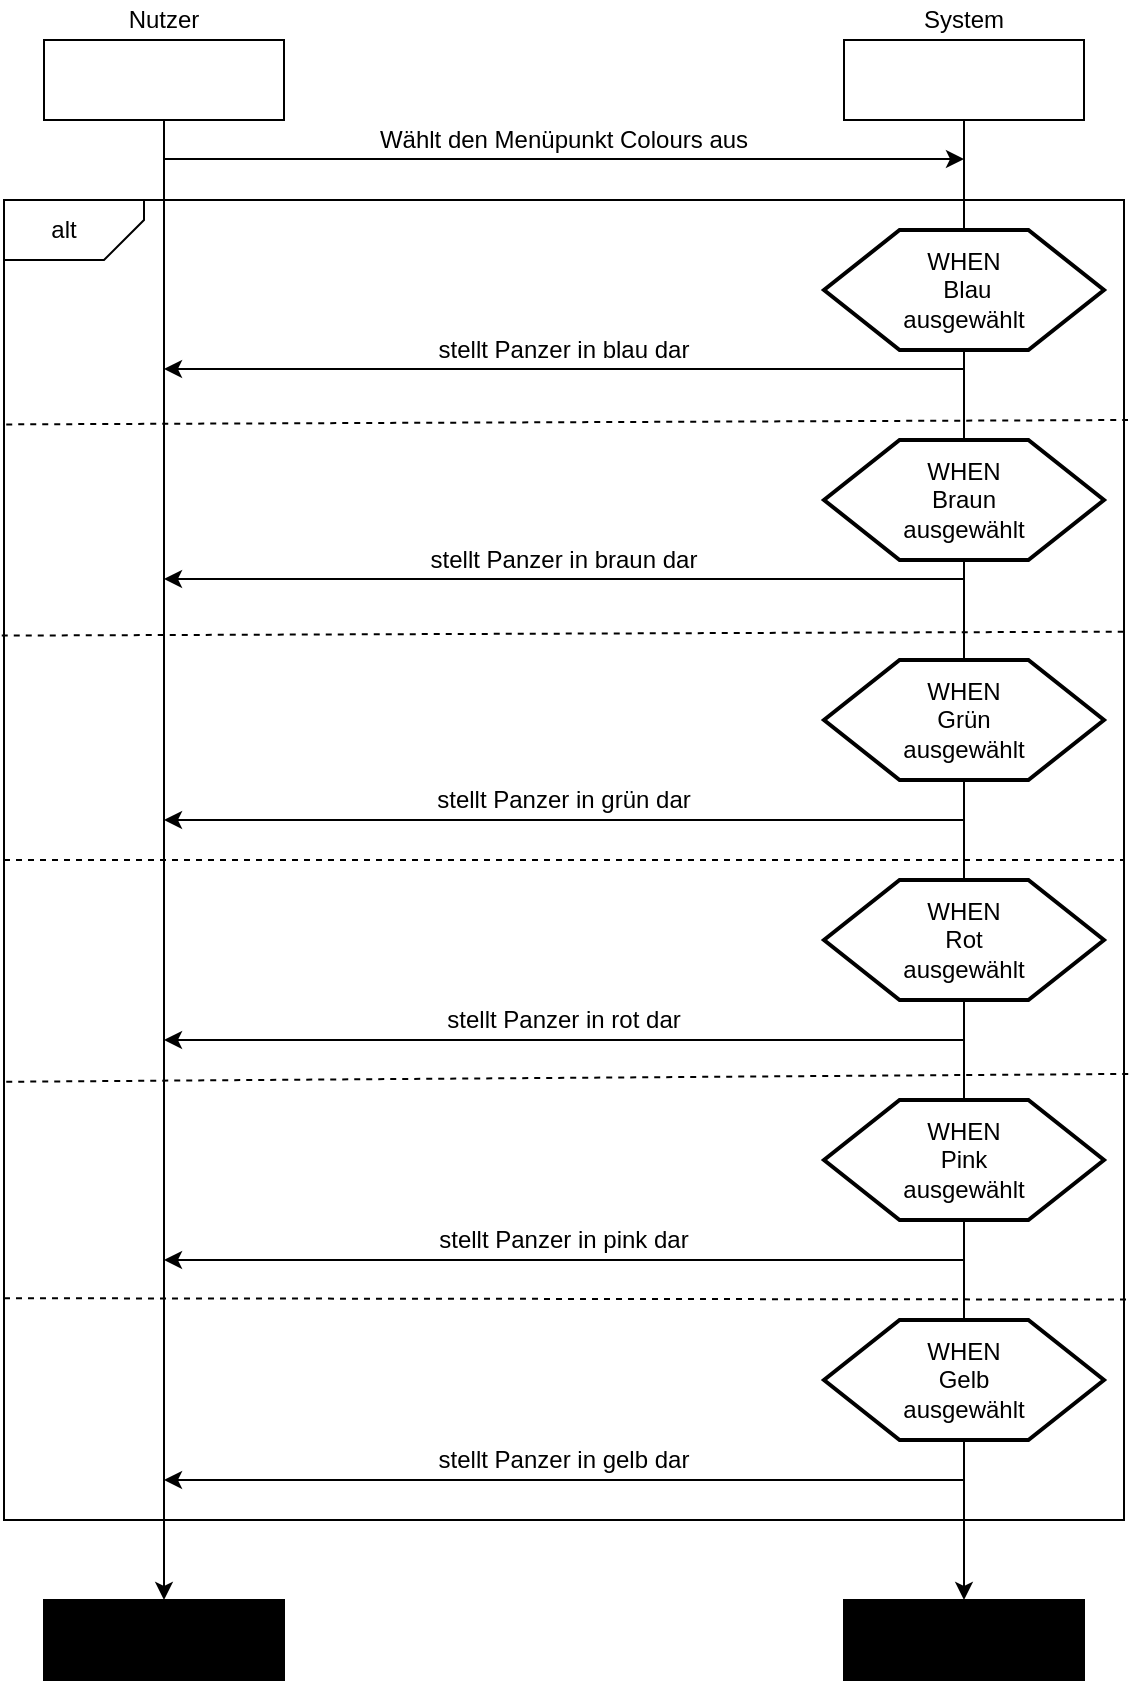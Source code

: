 <mxfile version="10.8.4" type="device"><diagram id="s7vdcuk9cZqKpX_nNP0N" name="Page-1"><mxGraphModel dx="918" dy="608" grid="1" gridSize="10" guides="1" tooltips="1" connect="1" arrows="1" fold="1" page="1" pageScale="1" pageWidth="827" pageHeight="1169" math="0" shadow="0"><root><mxCell id="0"/><mxCell id="1" parent="0"/><mxCell id="V7vvjxgsrzbox9jGXJyj-37" value="" style="rounded=0;whiteSpace=wrap;html=1;fillColor=#FFFFFF;" vertex="1" parent="1"><mxGeometry x="140" y="140" width="560" height="660" as="geometry"/></mxCell><mxCell id="V7vvjxgsrzbox9jGXJyj-1" value="" style="rounded=0;whiteSpace=wrap;html=1;" vertex="1" parent="1"><mxGeometry x="160" y="60" width="120" height="40" as="geometry"/></mxCell><mxCell id="V7vvjxgsrzbox9jGXJyj-2" value="Nutzer" style="text;html=1;strokeColor=none;fillColor=none;align=center;verticalAlign=middle;whiteSpace=wrap;rounded=0;" vertex="1" parent="1"><mxGeometry x="200" y="40" width="40" height="20" as="geometry"/></mxCell><mxCell id="V7vvjxgsrzbox9jGXJyj-3" value="" style="rounded=0;whiteSpace=wrap;html=1;" vertex="1" parent="1"><mxGeometry x="560" y="60" width="120" height="40" as="geometry"/></mxCell><mxCell id="V7vvjxgsrzbox9jGXJyj-4" value="System" style="text;html=1;strokeColor=none;fillColor=none;align=center;verticalAlign=middle;whiteSpace=wrap;rounded=0;" vertex="1" parent="1"><mxGeometry x="600" y="40" width="40" height="20" as="geometry"/></mxCell><mxCell id="V7vvjxgsrzbox9jGXJyj-5" value="" style="rounded=0;whiteSpace=wrap;html=1;fillColor=#000000;" vertex="1" parent="1"><mxGeometry x="160" y="840" width="120" height="40" as="geometry"/></mxCell><mxCell id="V7vvjxgsrzbox9jGXJyj-6" value="" style="rounded=0;whiteSpace=wrap;html=1;fillColor=#000000;" vertex="1" parent="1"><mxGeometry x="560" y="840" width="120" height="40" as="geometry"/></mxCell><mxCell id="V7vvjxgsrzbox9jGXJyj-7" value="" style="endArrow=classic;html=1;exitX=0.5;exitY=1;exitDx=0;exitDy=0;entryX=0.5;entryY=0;entryDx=0;entryDy=0;" edge="1" parent="1" source="V7vvjxgsrzbox9jGXJyj-1" target="V7vvjxgsrzbox9jGXJyj-5"><mxGeometry width="50" height="50" relative="1" as="geometry"><mxPoint x="160" y="610" as="sourcePoint"/><mxPoint x="210" y="560" as="targetPoint"/></mxGeometry></mxCell><mxCell id="V7vvjxgsrzbox9jGXJyj-10" value="stellt Panzer in blau dar" style="text;html=1;strokeColor=none;fillColor=none;align=center;verticalAlign=middle;whiteSpace=wrap;rounded=0;" vertex="1" parent="1"><mxGeometry x="260" y="205" width="320" height="20" as="geometry"/></mxCell><mxCell id="V7vvjxgsrzbox9jGXJyj-12" value="" style="endArrow=classic;html=1;" edge="1" parent="1"><mxGeometry width="50" height="50" relative="1" as="geometry"><mxPoint x="220" y="119.5" as="sourcePoint"/><mxPoint x="620" y="119.5" as="targetPoint"/></mxGeometry></mxCell><mxCell id="V7vvjxgsrzbox9jGXJyj-13" value="Wählt den Menüpunkt Colours aus" style="text;html=1;strokeColor=none;fillColor=none;align=center;verticalAlign=middle;whiteSpace=wrap;rounded=0;" vertex="1" parent="1"><mxGeometry x="280" y="100" width="280" height="20" as="geometry"/></mxCell><mxCell id="V7vvjxgsrzbox9jGXJyj-19" value="" style="endArrow=classic;html=1;" edge="1" parent="1"><mxGeometry width="50" height="50" relative="1" as="geometry"><mxPoint x="620" y="224.5" as="sourcePoint"/><mxPoint x="220" y="224.5" as="targetPoint"/></mxGeometry></mxCell><mxCell id="V7vvjxgsrzbox9jGXJyj-36" value="" style="endArrow=classic;html=1;exitX=0.5;exitY=1;exitDx=0;exitDy=0;entryX=0.5;entryY=0;entryDx=0;entryDy=0;" edge="1" parent="1" source="V7vvjxgsrzbox9jGXJyj-3" target="V7vvjxgsrzbox9jGXJyj-6"><mxGeometry width="50" height="50" relative="1" as="geometry"><mxPoint x="620" y="100" as="sourcePoint"/><mxPoint x="620" y="500" as="targetPoint"/></mxGeometry></mxCell><mxCell id="V7vvjxgsrzbox9jGXJyj-35" value="" style="verticalLabelPosition=bottom;verticalAlign=top;html=1;strokeWidth=2;shape=hexagon;perimeter=hexagonPerimeter2;arcSize=6;size=0.27;fillColor=#FFFFFF;" vertex="1" parent="1"><mxGeometry x="550" y="155" width="140" height="60" as="geometry"/></mxCell><mxCell id="V7vvjxgsrzbox9jGXJyj-38" value="" style="shape=card;whiteSpace=wrap;html=1;fillColor=#FFFFFF;rotation=-180;size=20;" vertex="1" parent="1"><mxGeometry x="140" y="140" width="70" height="30" as="geometry"/></mxCell><mxCell id="V7vvjxgsrzbox9jGXJyj-39" value="alt" style="text;html=1;strokeColor=none;fillColor=none;align=center;verticalAlign=middle;whiteSpace=wrap;rounded=0;" vertex="1" parent="1"><mxGeometry x="150" y="145" width="40" height="20" as="geometry"/></mxCell><mxCell id="V7vvjxgsrzbox9jGXJyj-40" value="&lt;div&gt;WHEN&lt;/div&gt;&lt;div&gt;&amp;nbsp;Blau&lt;/div&gt;&lt;div&gt; ausgewählt&lt;br&gt;&lt;/div&gt;" style="text;html=1;strokeColor=none;fillColor=none;align=center;verticalAlign=middle;whiteSpace=wrap;rounded=0;" vertex="1" parent="1"><mxGeometry x="570" y="155" width="100" height="60" as="geometry"/></mxCell><mxCell id="V7vvjxgsrzbox9jGXJyj-41" value="" style="endArrow=none;dashed=1;html=1;exitX=0.002;exitY=0.17;exitDx=0;exitDy=0;exitPerimeter=0;" edge="1" parent="1" source="V7vvjxgsrzbox9jGXJyj-37"><mxGeometry width="50" height="50" relative="1" as="geometry"><mxPoint x="140" y="790" as="sourcePoint"/><mxPoint x="702" y="250" as="targetPoint"/></mxGeometry></mxCell><mxCell id="V7vvjxgsrzbox9jGXJyj-44" value="" style="verticalLabelPosition=bottom;verticalAlign=top;html=1;strokeWidth=2;shape=hexagon;perimeter=hexagonPerimeter2;arcSize=6;size=0.27;fillColor=#FFFFFF;" vertex="1" parent="1"><mxGeometry x="550" y="260" width="140" height="60" as="geometry"/></mxCell><mxCell id="V7vvjxgsrzbox9jGXJyj-47" value="&lt;div&gt;WHEN &lt;br&gt;&lt;/div&gt;&lt;div&gt;Braun &lt;br&gt;&lt;/div&gt;&lt;div&gt;ausgewählt&lt;br&gt;&lt;/div&gt;" style="text;html=1;strokeColor=none;fillColor=none;align=center;verticalAlign=middle;whiteSpace=wrap;rounded=0;" vertex="1" parent="1"><mxGeometry x="570" y="260" width="100" height="60" as="geometry"/></mxCell><mxCell id="V7vvjxgsrzbox9jGXJyj-50" value="" style="endArrow=classic;html=1;" edge="1" parent="1"><mxGeometry width="50" height="50" relative="1" as="geometry"><mxPoint x="620" y="329.5" as="sourcePoint"/><mxPoint x="220" y="329.5" as="targetPoint"/></mxGeometry></mxCell><mxCell id="V7vvjxgsrzbox9jGXJyj-53" value="stellt Panzer in braun dar" style="text;html=1;strokeColor=none;fillColor=none;align=center;verticalAlign=middle;whiteSpace=wrap;rounded=0;" vertex="1" parent="1"><mxGeometry x="260" y="310" width="320" height="20" as="geometry"/></mxCell><mxCell id="V7vvjxgsrzbox9jGXJyj-65" value="" style="endArrow=none;dashed=1;html=1;entryX=1;entryY=0.327;entryDx=0;entryDy=0;entryPerimeter=0;exitX=-0.002;exitY=0.33;exitDx=0;exitDy=0;exitPerimeter=0;" edge="1" parent="1" source="V7vvjxgsrzbox9jGXJyj-37" target="V7vvjxgsrzbox9jGXJyj-37"><mxGeometry width="50" height="50" relative="1" as="geometry"><mxPoint x="140" y="950" as="sourcePoint"/><mxPoint x="190" y="900" as="targetPoint"/></mxGeometry></mxCell><mxCell id="V7vvjxgsrzbox9jGXJyj-66" value="" style="verticalLabelPosition=bottom;verticalAlign=top;html=1;strokeWidth=2;shape=hexagon;perimeter=hexagonPerimeter2;arcSize=6;size=0.27;fillColor=#FFFFFF;" vertex="1" parent="1"><mxGeometry x="550" y="370" width="140" height="60" as="geometry"/></mxCell><mxCell id="V7vvjxgsrzbox9jGXJyj-67" value="" style="verticalLabelPosition=bottom;verticalAlign=top;html=1;strokeWidth=2;shape=hexagon;perimeter=hexagonPerimeter2;arcSize=6;size=0.27;fillColor=#FFFFFF;" vertex="1" parent="1"><mxGeometry x="550" y="480" width="140" height="60" as="geometry"/></mxCell><mxCell id="V7vvjxgsrzbox9jGXJyj-68" value="" style="verticalLabelPosition=bottom;verticalAlign=top;html=1;strokeWidth=2;shape=hexagon;perimeter=hexagonPerimeter2;arcSize=6;size=0.27;fillColor=#FFFFFF;" vertex="1" parent="1"><mxGeometry x="550" y="590" width="140" height="60" as="geometry"/></mxCell><mxCell id="V7vvjxgsrzbox9jGXJyj-69" value="" style="verticalLabelPosition=bottom;verticalAlign=top;html=1;strokeWidth=2;shape=hexagon;perimeter=hexagonPerimeter2;arcSize=6;size=0.27;fillColor=#FFFFFF;" vertex="1" parent="1"><mxGeometry x="550" y="700" width="140" height="60" as="geometry"/></mxCell><mxCell id="V7vvjxgsrzbox9jGXJyj-70" value="" style="endArrow=none;dashed=1;html=1;entryX=1;entryY=0.5;entryDx=0;entryDy=0;exitX=0;exitY=0.5;exitDx=0;exitDy=0;" edge="1" parent="1" source="V7vvjxgsrzbox9jGXJyj-37" target="V7vvjxgsrzbox9jGXJyj-37"><mxGeometry width="50" height="50" relative="1" as="geometry"><mxPoint x="140" y="950" as="sourcePoint"/><mxPoint x="190" y="900" as="targetPoint"/></mxGeometry></mxCell><mxCell id="V7vvjxgsrzbox9jGXJyj-71" value="" style="endArrow=none;dashed=1;html=1;entryX=1.009;entryY=0.662;entryDx=0;entryDy=0;entryPerimeter=0;exitX=0.002;exitY=0.668;exitDx=0;exitDy=0;exitPerimeter=0;" edge="1" parent="1" source="V7vvjxgsrzbox9jGXJyj-37" target="V7vvjxgsrzbox9jGXJyj-37"><mxGeometry width="50" height="50" relative="1" as="geometry"><mxPoint x="140" y="950" as="sourcePoint"/><mxPoint x="190" y="900" as="targetPoint"/></mxGeometry></mxCell><mxCell id="V7vvjxgsrzbox9jGXJyj-72" value="" style="endArrow=none;dashed=1;html=1;entryX=1.002;entryY=0.833;entryDx=0;entryDy=0;entryPerimeter=0;exitX=0;exitY=0.832;exitDx=0;exitDy=0;exitPerimeter=0;" edge="1" parent="1" source="V7vvjxgsrzbox9jGXJyj-37" target="V7vvjxgsrzbox9jGXJyj-37"><mxGeometry width="50" height="50" relative="1" as="geometry"><mxPoint x="140" y="950" as="sourcePoint"/><mxPoint x="190" y="900" as="targetPoint"/></mxGeometry></mxCell><mxCell id="V7vvjxgsrzbox9jGXJyj-73" value="&lt;div&gt;WHEN &lt;br&gt;&lt;/div&gt;&lt;div&gt;Pink &lt;br&gt;&lt;/div&gt;&lt;div&gt;ausgewählt&lt;br&gt;&lt;/div&gt;" style="text;html=1;strokeColor=none;fillColor=none;align=center;verticalAlign=middle;whiteSpace=wrap;rounded=0;" vertex="1" parent="1"><mxGeometry x="570" y="590" width="100" height="60" as="geometry"/></mxCell><mxCell id="V7vvjxgsrzbox9jGXJyj-74" value="&lt;div&gt;WHEN &lt;br&gt;&lt;/div&gt;&lt;div&gt;Rot &lt;br&gt;&lt;/div&gt;&lt;div&gt;ausgewählt&lt;br&gt;&lt;/div&gt;" style="text;html=1;strokeColor=none;fillColor=none;align=center;verticalAlign=middle;whiteSpace=wrap;rounded=0;" vertex="1" parent="1"><mxGeometry x="570" y="480" width="100" height="60" as="geometry"/></mxCell><mxCell id="V7vvjxgsrzbox9jGXJyj-75" value="&lt;div&gt;WHEN &lt;br&gt;&lt;/div&gt;&lt;div&gt;Grün &lt;br&gt;&lt;/div&gt;&lt;div&gt;ausgewählt&lt;br&gt;&lt;/div&gt;" style="text;html=1;strokeColor=none;fillColor=none;align=center;verticalAlign=middle;whiteSpace=wrap;rounded=0;" vertex="1" parent="1"><mxGeometry x="570" y="370" width="100" height="60" as="geometry"/></mxCell><mxCell id="V7vvjxgsrzbox9jGXJyj-76" value="&lt;div&gt;WHEN &lt;br&gt;&lt;/div&gt;&lt;div&gt;Gelb&lt;br&gt;&lt;/div&gt;&lt;div&gt;ausgewählt&lt;br&gt;&lt;/div&gt;" style="text;html=1;strokeColor=none;fillColor=none;align=center;verticalAlign=middle;whiteSpace=wrap;rounded=0;" vertex="1" parent="1"><mxGeometry x="570" y="700" width="100" height="60" as="geometry"/></mxCell><mxCell id="V7vvjxgsrzbox9jGXJyj-77" value="" style="endArrow=classic;html=1;" edge="1" parent="1"><mxGeometry width="50" height="50" relative="1" as="geometry"><mxPoint x="620" y="670" as="sourcePoint"/><mxPoint x="220" y="670" as="targetPoint"/></mxGeometry></mxCell><mxCell id="V7vvjxgsrzbox9jGXJyj-78" value="" style="endArrow=classic;html=1;" edge="1" parent="1"><mxGeometry width="50" height="50" relative="1" as="geometry"><mxPoint x="620" y="560" as="sourcePoint"/><mxPoint x="220" y="560" as="targetPoint"/></mxGeometry></mxCell><mxCell id="V7vvjxgsrzbox9jGXJyj-79" value="" style="endArrow=classic;html=1;" edge="1" parent="1"><mxGeometry width="50" height="50" relative="1" as="geometry"><mxPoint x="620" y="450" as="sourcePoint"/><mxPoint x="220" y="450" as="targetPoint"/></mxGeometry></mxCell><mxCell id="V7vvjxgsrzbox9jGXJyj-80" value="" style="endArrow=classic;html=1;" edge="1" parent="1"><mxGeometry width="50" height="50" relative="1" as="geometry"><mxPoint x="620" y="780" as="sourcePoint"/><mxPoint x="220" y="780" as="targetPoint"/></mxGeometry></mxCell><mxCell id="V7vvjxgsrzbox9jGXJyj-81" value="stellt Panzer in gelb dar" style="text;html=1;strokeColor=none;fillColor=none;align=center;verticalAlign=middle;whiteSpace=wrap;rounded=0;" vertex="1" parent="1"><mxGeometry x="260" y="760" width="320" height="20" as="geometry"/></mxCell><mxCell id="V7vvjxgsrzbox9jGXJyj-82" value="stellt Panzer in pink dar" style="text;html=1;strokeColor=none;fillColor=none;align=center;verticalAlign=middle;whiteSpace=wrap;rounded=0;" vertex="1" parent="1"><mxGeometry x="260" y="650" width="320" height="20" as="geometry"/></mxCell><mxCell id="V7vvjxgsrzbox9jGXJyj-83" value="stellt Panzer in rot dar" style="text;html=1;strokeColor=none;fillColor=none;align=center;verticalAlign=middle;whiteSpace=wrap;rounded=0;" vertex="1" parent="1"><mxGeometry x="260" y="540" width="320" height="20" as="geometry"/></mxCell><mxCell id="V7vvjxgsrzbox9jGXJyj-84" value="stellt Panzer in grün dar" style="text;html=1;strokeColor=none;fillColor=none;align=center;verticalAlign=middle;whiteSpace=wrap;rounded=0;" vertex="1" parent="1"><mxGeometry x="260" y="430" width="320" height="20" as="geometry"/></mxCell></root></mxGraphModel></diagram></mxfile>